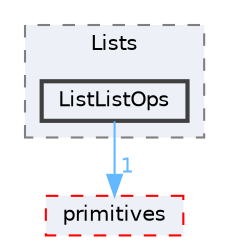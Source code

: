 digraph "src/OpenFOAM/containers/Lists/ListListOps"
{
 // LATEX_PDF_SIZE
  bgcolor="transparent";
  edge [fontname=Helvetica,fontsize=10,labelfontname=Helvetica,labelfontsize=10];
  node [fontname=Helvetica,fontsize=10,shape=box,height=0.2,width=0.4];
  compound=true
  subgraph clusterdir_f87fe3b02e96c330e8a853ff310f1666 {
    graph [ bgcolor="#edf0f7", pencolor="grey50", label="Lists", fontname=Helvetica,fontsize=10 style="filled,dashed", URL="dir_f87fe3b02e96c330e8a853ff310f1666.html",tooltip=""]
  dir_9e121ab7228167c27650a323886988fd [label="ListListOps", fillcolor="#edf0f7", color="grey25", style="filled,bold", URL="dir_9e121ab7228167c27650a323886988fd.html",tooltip=""];
  }
  dir_3e50f45338116b169052b428016851aa [label="primitives", fillcolor="#edf0f7", color="red", style="filled,dashed", URL="dir_3e50f45338116b169052b428016851aa.html",tooltip=""];
  dir_9e121ab7228167c27650a323886988fd->dir_3e50f45338116b169052b428016851aa [headlabel="1", labeldistance=1.5 headhref="dir_002235_003069.html" href="dir_002235_003069.html" color="steelblue1" fontcolor="steelblue1"];
}
